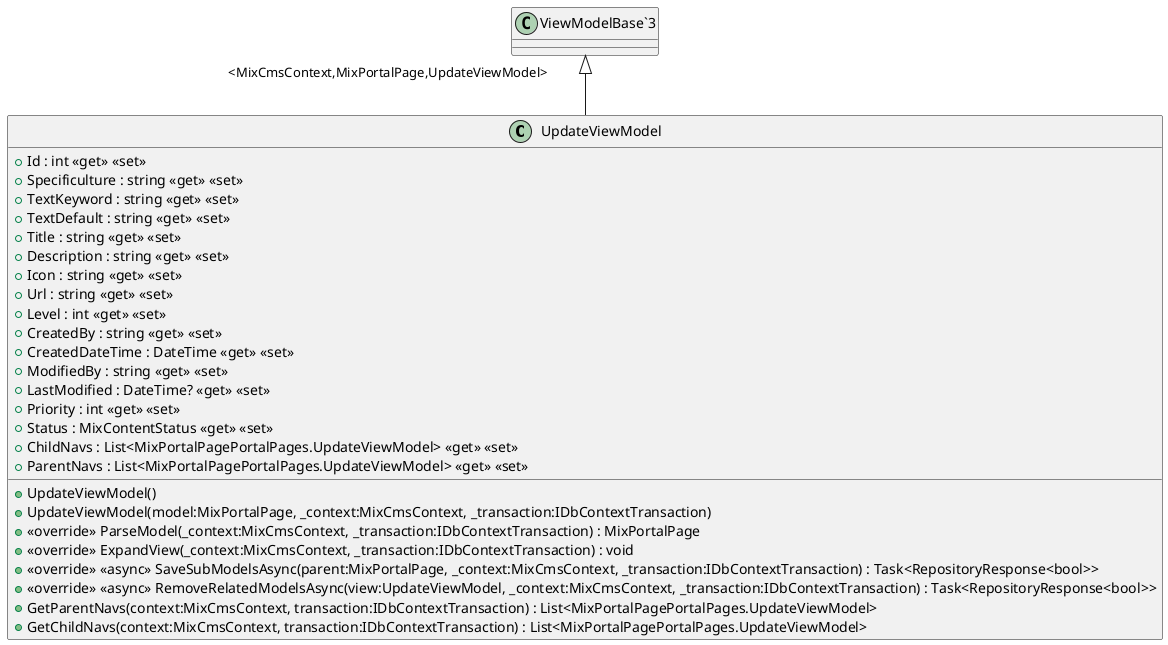 @startuml
class UpdateViewModel {
    + Id : int <<get>> <<set>>
    + Specificulture : string <<get>> <<set>>
    + TextKeyword : string <<get>> <<set>>
    + TextDefault : string <<get>> <<set>>
    + Title : string <<get>> <<set>>
    + Description : string <<get>> <<set>>
    + Icon : string <<get>> <<set>>
    + Url : string <<get>> <<set>>
    + Level : int <<get>> <<set>>
    + CreatedBy : string <<get>> <<set>>
    + CreatedDateTime : DateTime <<get>> <<set>>
    + ModifiedBy : string <<get>> <<set>>
    + LastModified : DateTime? <<get>> <<set>>
    + Priority : int <<get>> <<set>>
    + Status : MixContentStatus <<get>> <<set>>
    + ChildNavs : List<MixPortalPagePortalPages.UpdateViewModel> <<get>> <<set>>
    + ParentNavs : List<MixPortalPagePortalPages.UpdateViewModel> <<get>> <<set>>
    + UpdateViewModel()
    + UpdateViewModel(model:MixPortalPage, _context:MixCmsContext, _transaction:IDbContextTransaction)
    + <<override>> ParseModel(_context:MixCmsContext, _transaction:IDbContextTransaction) : MixPortalPage
    + <<override>> ExpandView(_context:MixCmsContext, _transaction:IDbContextTransaction) : void
    + <<override>> <<async>> SaveSubModelsAsync(parent:MixPortalPage, _context:MixCmsContext, _transaction:IDbContextTransaction) : Task<RepositoryResponse<bool>>
    + <<override>> <<async>> RemoveRelatedModelsAsync(view:UpdateViewModel, _context:MixCmsContext, _transaction:IDbContextTransaction) : Task<RepositoryResponse<bool>>
    + GetParentNavs(context:MixCmsContext, transaction:IDbContextTransaction) : List<MixPortalPagePortalPages.UpdateViewModel>
    + GetChildNavs(context:MixCmsContext, transaction:IDbContextTransaction) : List<MixPortalPagePortalPages.UpdateViewModel>
}
"ViewModelBase`3" "<MixCmsContext,MixPortalPage,UpdateViewModel>" <|-- UpdateViewModel
@enduml
